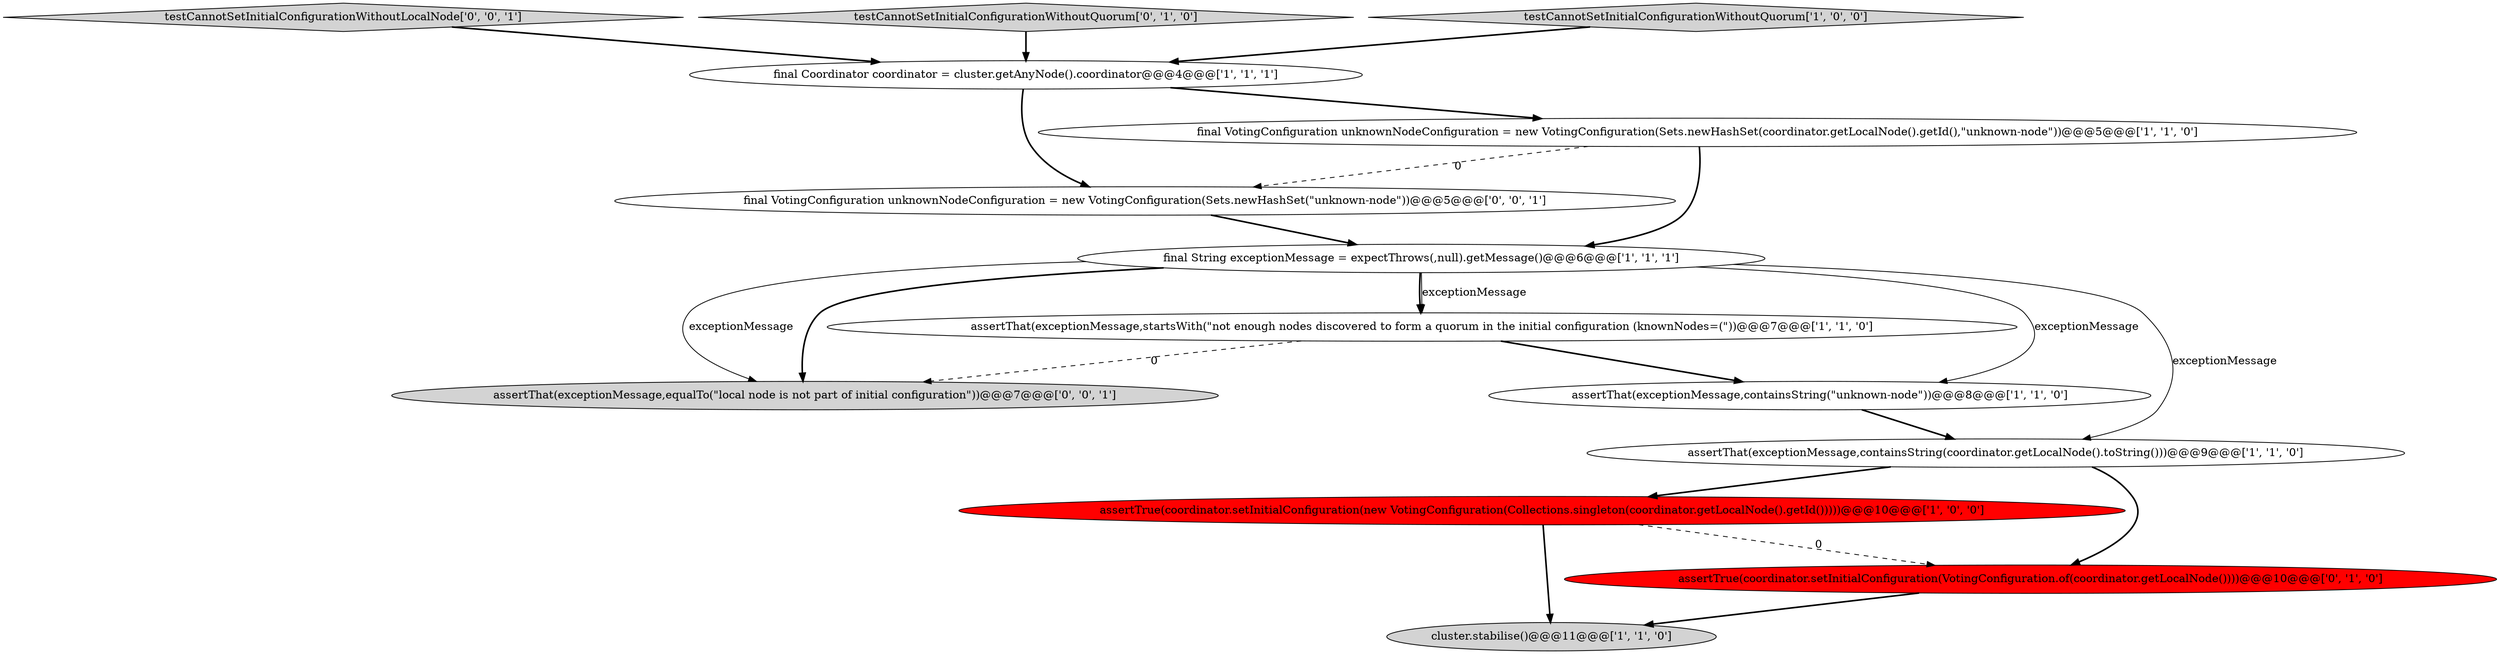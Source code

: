 digraph {
3 [style = filled, label = "final String exceptionMessage = expectThrows(,null).getMessage()@@@6@@@['1', '1', '1']", fillcolor = white, shape = ellipse image = "AAA0AAABBB1BBB"];
12 [style = filled, label = "assertThat(exceptionMessage,equalTo(\"local node is not part of initial configuration\"))@@@7@@@['0', '0', '1']", fillcolor = lightgray, shape = ellipse image = "AAA0AAABBB3BBB"];
13 [style = filled, label = "testCannotSetInitialConfigurationWithoutLocalNode['0', '0', '1']", fillcolor = lightgray, shape = diamond image = "AAA0AAABBB3BBB"];
7 [style = filled, label = "assertThat(exceptionMessage,containsString(coordinator.getLocalNode().toString()))@@@9@@@['1', '1', '0']", fillcolor = white, shape = ellipse image = "AAA0AAABBB1BBB"];
10 [style = filled, label = "testCannotSetInitialConfigurationWithoutQuorum['0', '1', '0']", fillcolor = lightgray, shape = diamond image = "AAA0AAABBB2BBB"];
1 [style = filled, label = "assertThat(exceptionMessage,containsString(\"unknown-node\"))@@@8@@@['1', '1', '0']", fillcolor = white, shape = ellipse image = "AAA0AAABBB1BBB"];
6 [style = filled, label = "assertThat(exceptionMessage,startsWith(\"not enough nodes discovered to form a quorum in the initial configuration (knownNodes=(\"))@@@7@@@['1', '1', '0']", fillcolor = white, shape = ellipse image = "AAA0AAABBB1BBB"];
0 [style = filled, label = "final Coordinator coordinator = cluster.getAnyNode().coordinator@@@4@@@['1', '1', '1']", fillcolor = white, shape = ellipse image = "AAA0AAABBB1BBB"];
8 [style = filled, label = "assertTrue(coordinator.setInitialConfiguration(new VotingConfiguration(Collections.singleton(coordinator.getLocalNode().getId()))))@@@10@@@['1', '0', '0']", fillcolor = red, shape = ellipse image = "AAA1AAABBB1BBB"];
4 [style = filled, label = "testCannotSetInitialConfigurationWithoutQuorum['1', '0', '0']", fillcolor = lightgray, shape = diamond image = "AAA0AAABBB1BBB"];
11 [style = filled, label = "final VotingConfiguration unknownNodeConfiguration = new VotingConfiguration(Sets.newHashSet(\"unknown-node\"))@@@5@@@['0', '0', '1']", fillcolor = white, shape = ellipse image = "AAA0AAABBB3BBB"];
9 [style = filled, label = "assertTrue(coordinator.setInitialConfiguration(VotingConfiguration.of(coordinator.getLocalNode())))@@@10@@@['0', '1', '0']", fillcolor = red, shape = ellipse image = "AAA1AAABBB2BBB"];
2 [style = filled, label = "final VotingConfiguration unknownNodeConfiguration = new VotingConfiguration(Sets.newHashSet(coordinator.getLocalNode().getId(),\"unknown-node\"))@@@5@@@['1', '1', '0']", fillcolor = white, shape = ellipse image = "AAA0AAABBB1BBB"];
5 [style = filled, label = "cluster.stabilise()@@@11@@@['1', '1', '0']", fillcolor = lightgray, shape = ellipse image = "AAA0AAABBB1BBB"];
3->12 [style = solid, label="exceptionMessage"];
2->3 [style = bold, label=""];
0->2 [style = bold, label=""];
0->11 [style = bold, label=""];
3->6 [style = bold, label=""];
3->12 [style = bold, label=""];
7->8 [style = bold, label=""];
1->7 [style = bold, label=""];
4->0 [style = bold, label=""];
6->12 [style = dashed, label="0"];
7->9 [style = bold, label=""];
8->9 [style = dashed, label="0"];
6->1 [style = bold, label=""];
8->5 [style = bold, label=""];
11->3 [style = bold, label=""];
3->7 [style = solid, label="exceptionMessage"];
10->0 [style = bold, label=""];
9->5 [style = bold, label=""];
2->11 [style = dashed, label="0"];
3->6 [style = solid, label="exceptionMessage"];
13->0 [style = bold, label=""];
3->1 [style = solid, label="exceptionMessage"];
}
